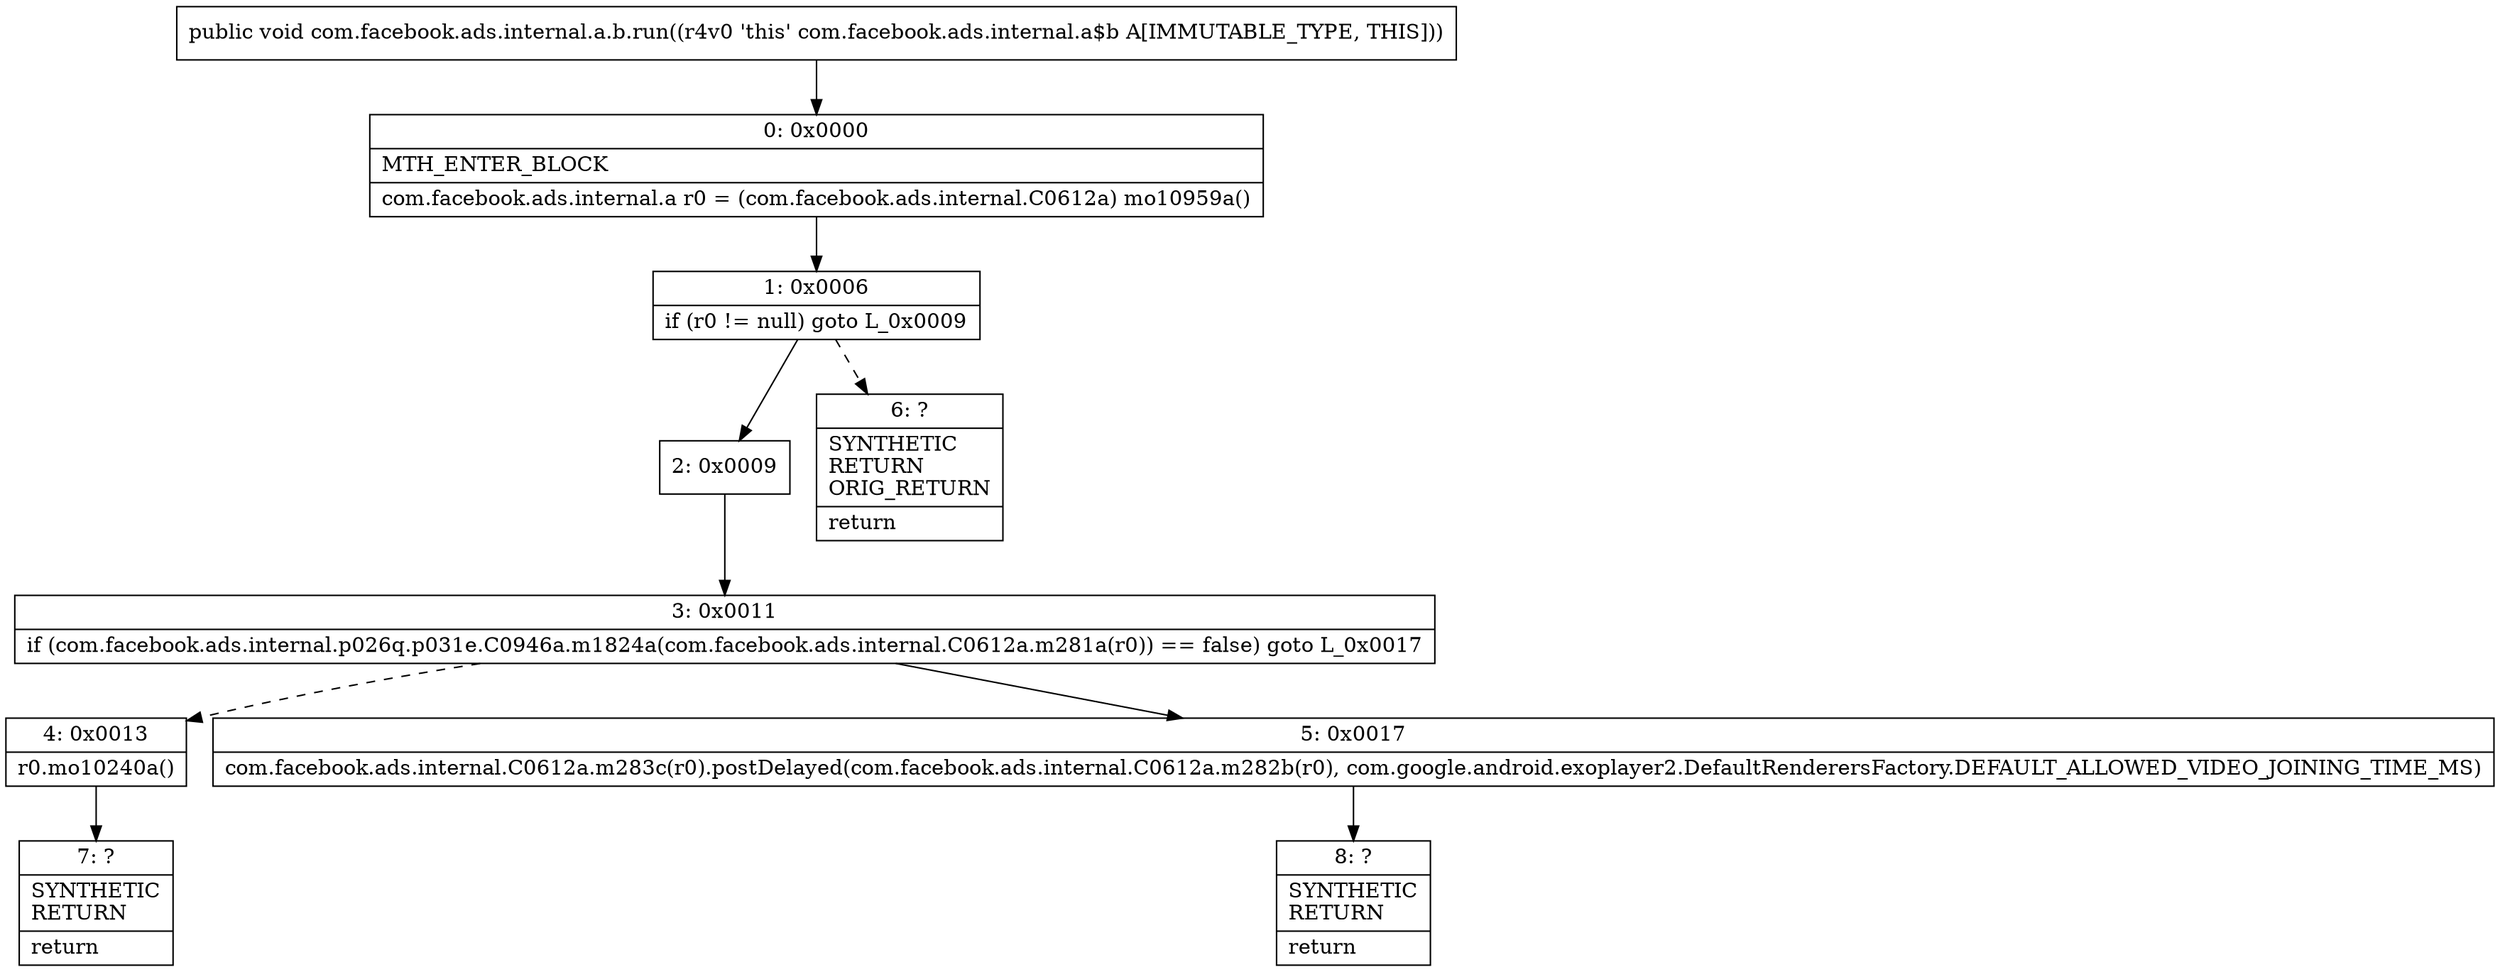 digraph "CFG forcom.facebook.ads.internal.a.b.run()V" {
Node_0 [shape=record,label="{0\:\ 0x0000|MTH_ENTER_BLOCK\l|com.facebook.ads.internal.a r0 = (com.facebook.ads.internal.C0612a) mo10959a()\l}"];
Node_1 [shape=record,label="{1\:\ 0x0006|if (r0 != null) goto L_0x0009\l}"];
Node_2 [shape=record,label="{2\:\ 0x0009}"];
Node_3 [shape=record,label="{3\:\ 0x0011|if (com.facebook.ads.internal.p026q.p031e.C0946a.m1824a(com.facebook.ads.internal.C0612a.m281a(r0)) == false) goto L_0x0017\l}"];
Node_4 [shape=record,label="{4\:\ 0x0013|r0.mo10240a()\l}"];
Node_5 [shape=record,label="{5\:\ 0x0017|com.facebook.ads.internal.C0612a.m283c(r0).postDelayed(com.facebook.ads.internal.C0612a.m282b(r0), com.google.android.exoplayer2.DefaultRenderersFactory.DEFAULT_ALLOWED_VIDEO_JOINING_TIME_MS)\l}"];
Node_6 [shape=record,label="{6\:\ ?|SYNTHETIC\lRETURN\lORIG_RETURN\l|return\l}"];
Node_7 [shape=record,label="{7\:\ ?|SYNTHETIC\lRETURN\l|return\l}"];
Node_8 [shape=record,label="{8\:\ ?|SYNTHETIC\lRETURN\l|return\l}"];
MethodNode[shape=record,label="{public void com.facebook.ads.internal.a.b.run((r4v0 'this' com.facebook.ads.internal.a$b A[IMMUTABLE_TYPE, THIS])) }"];
MethodNode -> Node_0;
Node_0 -> Node_1;
Node_1 -> Node_2;
Node_1 -> Node_6[style=dashed];
Node_2 -> Node_3;
Node_3 -> Node_4[style=dashed];
Node_3 -> Node_5;
Node_4 -> Node_7;
Node_5 -> Node_8;
}

